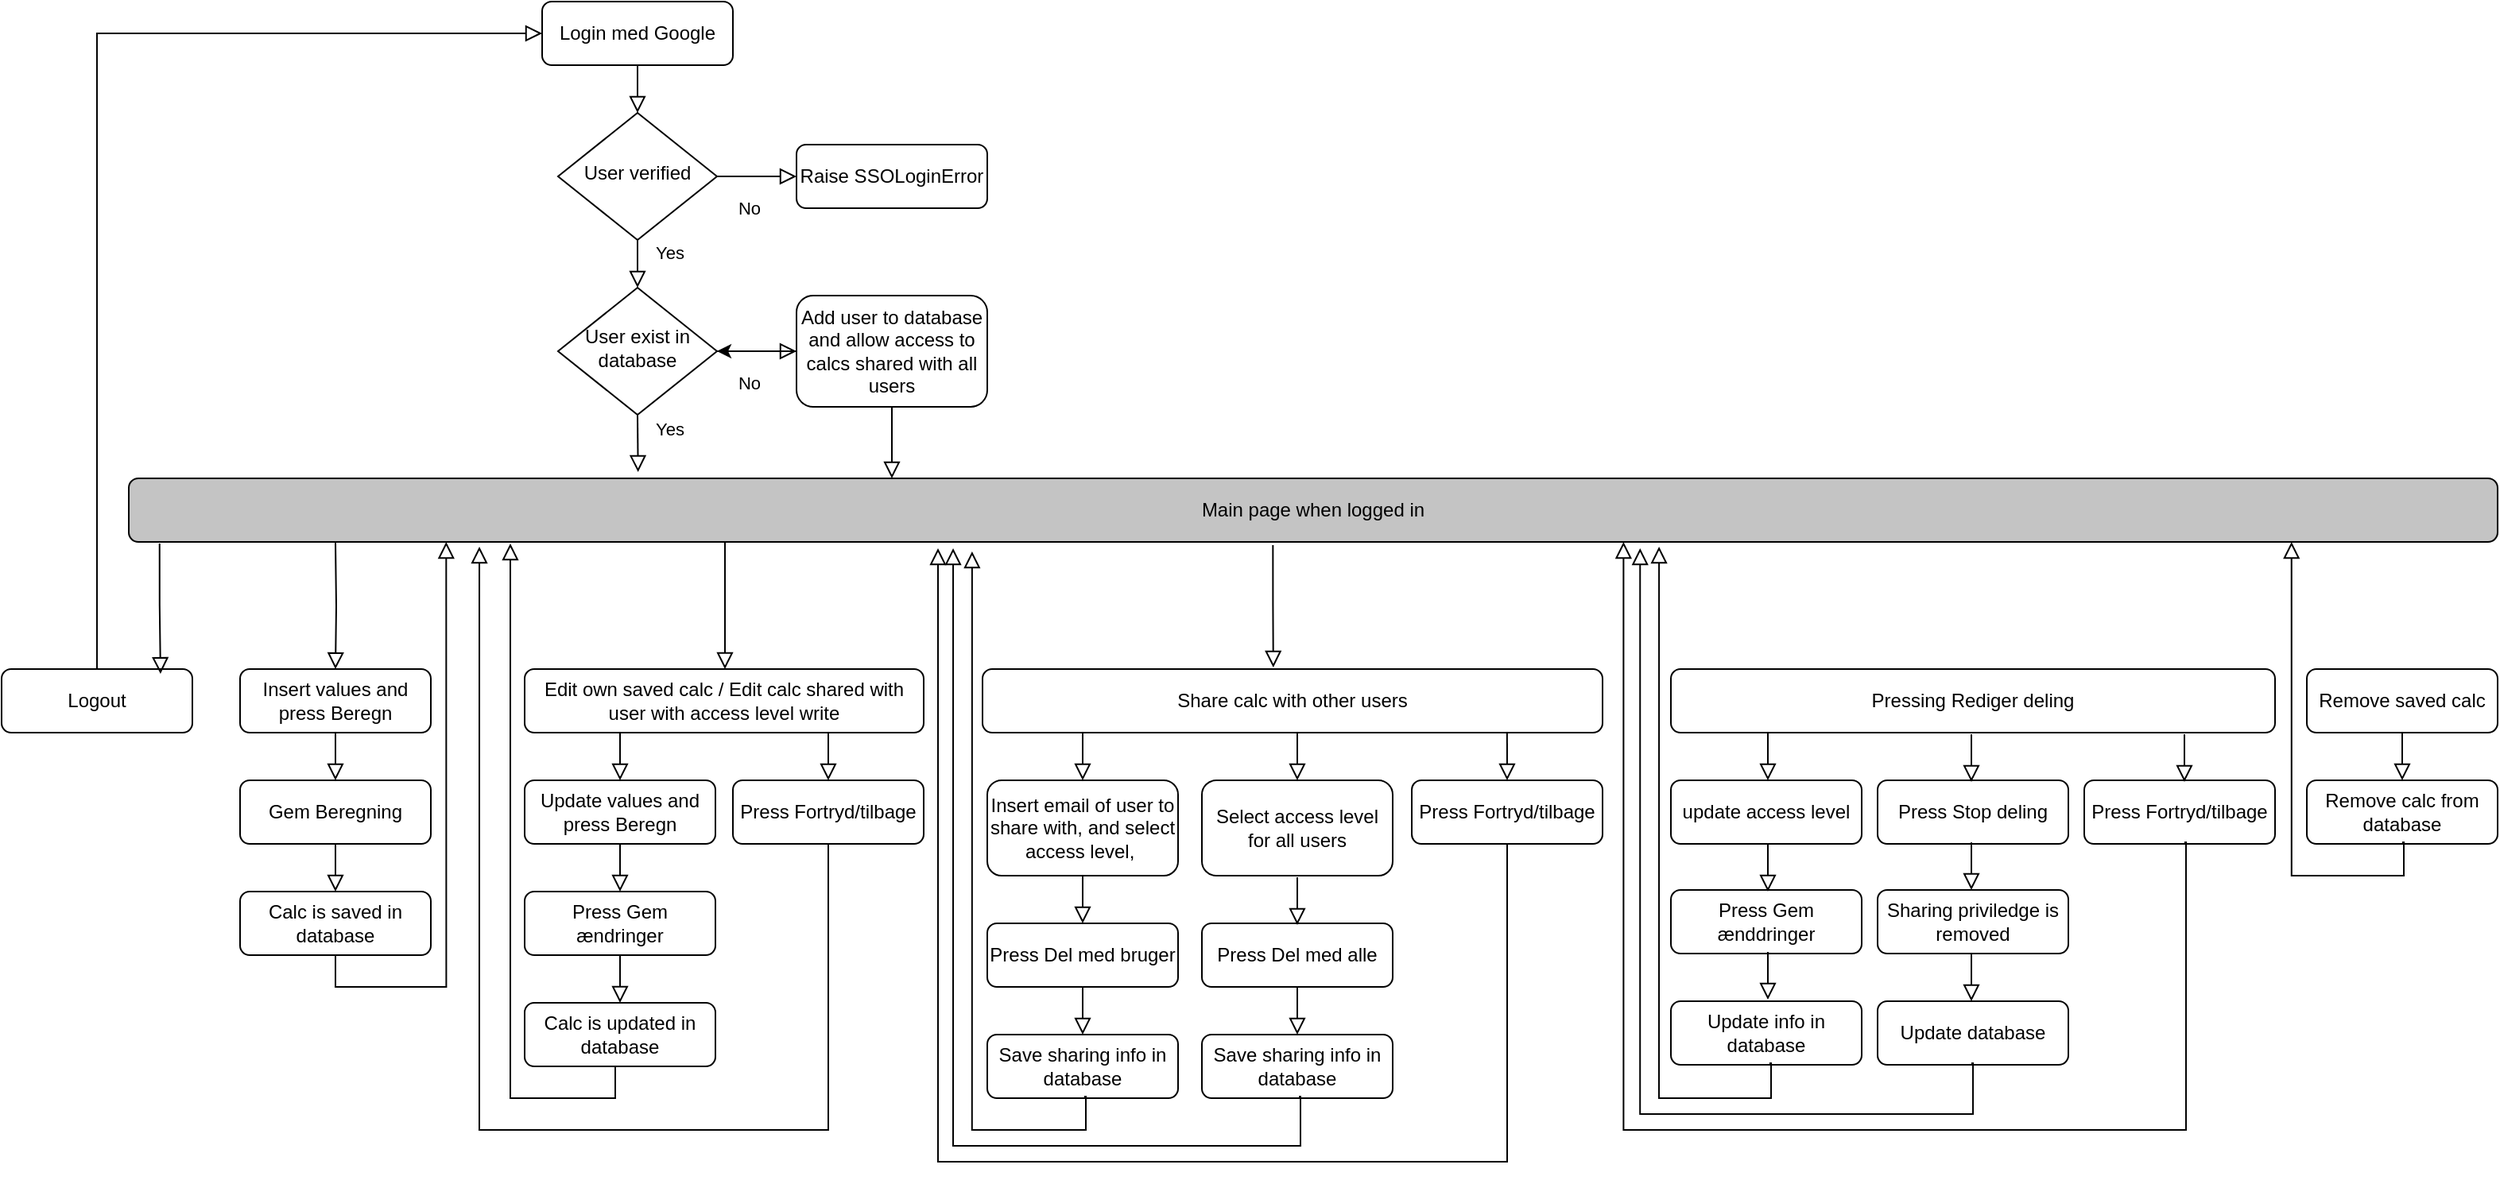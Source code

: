 <mxfile version="24.2.7" type="github">
  <diagram id="C5RBs43oDa-KdzZeNtuy" name="Page-1">
    <mxGraphModel dx="2501" dy="738" grid="1" gridSize="10" guides="1" tooltips="1" connect="1" arrows="1" fold="1" page="1" pageScale="1" pageWidth="827" pageHeight="1169" math="0" shadow="0">
      <root>
        <mxCell id="WIyWlLk6GJQsqaUBKTNV-0" />
        <mxCell id="WIyWlLk6GJQsqaUBKTNV-1" parent="WIyWlLk6GJQsqaUBKTNV-0" />
        <mxCell id="WIyWlLk6GJQsqaUBKTNV-2" value="" style="rounded=0;html=1;jettySize=auto;orthogonalLoop=1;fontSize=11;endArrow=block;endFill=0;endSize=8;strokeWidth=1;shadow=0;labelBackgroundColor=none;edgeStyle=orthogonalEdgeStyle;" parent="WIyWlLk6GJQsqaUBKTNV-1" source="WIyWlLk6GJQsqaUBKTNV-3" target="WIyWlLk6GJQsqaUBKTNV-6" edge="1">
          <mxGeometry relative="1" as="geometry" />
        </mxCell>
        <mxCell id="WIyWlLk6GJQsqaUBKTNV-3" value="Login med Google" style="rounded=1;whiteSpace=wrap;html=1;fontSize=12;glass=0;strokeWidth=1;shadow=0;" parent="WIyWlLk6GJQsqaUBKTNV-1" vertex="1">
          <mxGeometry x="160" y="10" width="120" height="40" as="geometry" />
        </mxCell>
        <mxCell id="WIyWlLk6GJQsqaUBKTNV-4" value="Yes" style="rounded=0;html=1;jettySize=auto;orthogonalLoop=1;fontSize=11;endArrow=block;endFill=0;endSize=8;strokeWidth=1;shadow=0;labelBackgroundColor=none;edgeStyle=orthogonalEdgeStyle;entryX=0.215;entryY=-0.1;entryDx=0;entryDy=0;exitX=0.5;exitY=1;exitDx=0;exitDy=0;entryPerimeter=0;" parent="WIyWlLk6GJQsqaUBKTNV-1" source="Q3oNOnc0jlqtuhzdjWef-12" target="Q3oNOnc0jlqtuhzdjWef-0" edge="1">
          <mxGeometry x="-0.5" y="20" relative="1" as="geometry">
            <mxPoint as="offset" />
            <mxPoint x="220" y="290" as="targetPoint" />
            <Array as="points" />
          </mxGeometry>
        </mxCell>
        <mxCell id="WIyWlLk6GJQsqaUBKTNV-5" value="No" style="edgeStyle=orthogonalEdgeStyle;rounded=0;html=1;jettySize=auto;orthogonalLoop=1;fontSize=11;endArrow=block;endFill=0;endSize=8;strokeWidth=1;shadow=0;labelBackgroundColor=none;entryX=0;entryY=0.5;entryDx=0;entryDy=0;" parent="WIyWlLk6GJQsqaUBKTNV-1" source="WIyWlLk6GJQsqaUBKTNV-6" target="WIyWlLk6GJQsqaUBKTNV-7" edge="1">
          <mxGeometry x="-0.2" y="-20" relative="1" as="geometry">
            <mxPoint as="offset" />
            <mxPoint x="320" y="140" as="targetPoint" />
            <Array as="points">
              <mxPoint x="310" y="120" />
              <mxPoint x="310" y="120" />
            </Array>
          </mxGeometry>
        </mxCell>
        <mxCell id="WIyWlLk6GJQsqaUBKTNV-6" value="User verified" style="rhombus;whiteSpace=wrap;html=1;shadow=0;fontFamily=Helvetica;fontSize=12;align=center;strokeWidth=1;spacing=6;spacingTop=-4;" parent="WIyWlLk6GJQsqaUBKTNV-1" vertex="1">
          <mxGeometry x="170" y="80" width="100" height="80" as="geometry" />
        </mxCell>
        <mxCell id="WIyWlLk6GJQsqaUBKTNV-7" value="Raise SSOLoginError" style="rounded=1;whiteSpace=wrap;html=1;fontSize=12;glass=0;strokeWidth=1;shadow=0;" parent="WIyWlLk6GJQsqaUBKTNV-1" vertex="1">
          <mxGeometry x="320" y="100" width="120" height="40" as="geometry" />
        </mxCell>
        <mxCell id="WIyWlLk6GJQsqaUBKTNV-8" value="" style="rounded=0;html=1;jettySize=auto;orthogonalLoop=1;fontSize=11;endArrow=block;endFill=0;endSize=8;strokeWidth=1;shadow=0;labelBackgroundColor=none;edgeStyle=orthogonalEdgeStyle;" parent="WIyWlLk6GJQsqaUBKTNV-1" target="WIyWlLk6GJQsqaUBKTNV-11" edge="1">
          <mxGeometry x="0.333" y="20" relative="1" as="geometry">
            <mxPoint as="offset" />
            <mxPoint x="30" y="350" as="sourcePoint" />
          </mxGeometry>
        </mxCell>
        <mxCell id="WIyWlLk6GJQsqaUBKTNV-9" value="" style="edgeStyle=orthogonalEdgeStyle;rounded=0;html=1;jettySize=auto;orthogonalLoop=1;fontSize=11;endArrow=block;endFill=0;endSize=8;strokeWidth=1;shadow=0;labelBackgroundColor=none;exitX=0.25;exitY=1;exitDx=0;exitDy=0;" parent="WIyWlLk6GJQsqaUBKTNV-1" source="Q3oNOnc0jlqtuhzdjWef-0" target="WIyWlLk6GJQsqaUBKTNV-12" edge="1">
          <mxGeometry y="10" relative="1" as="geometry">
            <mxPoint as="offset" />
            <mxPoint x="209" y="353" as="sourcePoint" />
            <Array as="points">
              <mxPoint x="275" y="350" />
            </Array>
          </mxGeometry>
        </mxCell>
        <mxCell id="WIyWlLk6GJQsqaUBKTNV-11" value="Insert values and press Beregn" style="rounded=1;whiteSpace=wrap;html=1;fontSize=12;glass=0;strokeWidth=1;shadow=0;" parent="WIyWlLk6GJQsqaUBKTNV-1" vertex="1">
          <mxGeometry x="-30" y="430" width="120" height="40" as="geometry" />
        </mxCell>
        <mxCell id="WIyWlLk6GJQsqaUBKTNV-12" value="Edit own saved calc / Edit calc shared with user with access level write" style="rounded=1;whiteSpace=wrap;html=1;fontSize=12;glass=0;strokeWidth=1;shadow=0;" parent="WIyWlLk6GJQsqaUBKTNV-1" vertex="1">
          <mxGeometry x="149" y="430" width="251" height="40" as="geometry" />
        </mxCell>
        <mxCell id="Q3oNOnc0jlqtuhzdjWef-0" value="Main page when logged in" style="rounded=1;whiteSpace=wrap;html=1;fontSize=12;glass=0;strokeWidth=1;shadow=0;fillColor=#C4C4C4;" vertex="1" parent="WIyWlLk6GJQsqaUBKTNV-1">
          <mxGeometry x="-100" y="310" width="1490" height="40" as="geometry" />
        </mxCell>
        <mxCell id="Q3oNOnc0jlqtuhzdjWef-1" value="Logout" style="rounded=1;whiteSpace=wrap;html=1;fontSize=12;glass=0;strokeWidth=1;shadow=0;" vertex="1" parent="WIyWlLk6GJQsqaUBKTNV-1">
          <mxGeometry x="-180" y="430" width="120" height="40" as="geometry" />
        </mxCell>
        <mxCell id="Q3oNOnc0jlqtuhzdjWef-3" value="" style="edgeStyle=orthogonalEdgeStyle;rounded=0;html=1;jettySize=auto;orthogonalLoop=1;fontSize=11;endArrow=block;endFill=0;endSize=8;strokeWidth=1;shadow=0;labelBackgroundColor=none;exitX=0.5;exitY=0;exitDx=0;exitDy=0;entryX=0;entryY=0.5;entryDx=0;entryDy=0;" edge="1" parent="WIyWlLk6GJQsqaUBKTNV-1" source="Q3oNOnc0jlqtuhzdjWef-1" target="WIyWlLk6GJQsqaUBKTNV-3">
          <mxGeometry y="10" relative="1" as="geometry">
            <mxPoint as="offset" />
            <mxPoint x="170" y="340" as="sourcePoint" />
            <mxPoint x="100" y="340" as="targetPoint" />
          </mxGeometry>
        </mxCell>
        <mxCell id="Q3oNOnc0jlqtuhzdjWef-5" value="" style="rounded=0;html=1;jettySize=auto;orthogonalLoop=1;fontSize=11;endArrow=block;endFill=0;endSize=8;strokeWidth=1;shadow=0;labelBackgroundColor=none;edgeStyle=orthogonalEdgeStyle;exitX=0.5;exitY=1;exitDx=0;exitDy=0;entryX=0.5;entryY=0;entryDx=0;entryDy=0;" edge="1" parent="WIyWlLk6GJQsqaUBKTNV-1" source="WIyWlLk6GJQsqaUBKTNV-11">
          <mxGeometry x="0.333" y="20" relative="1" as="geometry">
            <mxPoint as="offset" />
            <mxPoint x="230" y="360" as="sourcePoint" />
            <mxPoint x="30" y="500" as="targetPoint" />
          </mxGeometry>
        </mxCell>
        <mxCell id="Q3oNOnc0jlqtuhzdjWef-6" value="Gem Beregning" style="rounded=1;whiteSpace=wrap;html=1;fontSize=12;glass=0;strokeWidth=1;shadow=0;" vertex="1" parent="WIyWlLk6GJQsqaUBKTNV-1">
          <mxGeometry x="-30" y="500" width="120" height="40" as="geometry" />
        </mxCell>
        <mxCell id="Q3oNOnc0jlqtuhzdjWef-8" value="Calc is saved in database" style="rounded=1;whiteSpace=wrap;html=1;fontSize=12;glass=0;strokeWidth=1;shadow=0;" vertex="1" parent="WIyWlLk6GJQsqaUBKTNV-1">
          <mxGeometry x="-30" y="570" width="120" height="40" as="geometry" />
        </mxCell>
        <mxCell id="Q3oNOnc0jlqtuhzdjWef-9" value="" style="rounded=0;html=1;jettySize=auto;orthogonalLoop=1;fontSize=11;endArrow=block;endFill=0;endSize=8;strokeWidth=1;shadow=0;labelBackgroundColor=none;edgeStyle=orthogonalEdgeStyle;entryX=0.5;entryY=0;entryDx=0;entryDy=0;" edge="1" parent="WIyWlLk6GJQsqaUBKTNV-1" target="Q3oNOnc0jlqtuhzdjWef-8">
          <mxGeometry x="0.333" y="20" relative="1" as="geometry">
            <mxPoint as="offset" />
            <mxPoint x="30" y="540" as="sourcePoint" />
            <mxPoint x="40" y="510" as="targetPoint" />
          </mxGeometry>
        </mxCell>
        <mxCell id="Q3oNOnc0jlqtuhzdjWef-12" value="User exist in database" style="rhombus;whiteSpace=wrap;html=1;shadow=0;fontFamily=Helvetica;fontSize=12;align=center;strokeWidth=1;spacing=6;spacingTop=-4;" vertex="1" parent="WIyWlLk6GJQsqaUBKTNV-1">
          <mxGeometry x="170" y="190" width="100" height="80" as="geometry" />
        </mxCell>
        <mxCell id="Q3oNOnc0jlqtuhzdjWef-13" value="Yes" style="rounded=0;html=1;jettySize=auto;orthogonalLoop=1;fontSize=11;endArrow=block;endFill=0;endSize=8;strokeWidth=1;shadow=0;labelBackgroundColor=none;edgeStyle=orthogonalEdgeStyle;exitX=0.5;exitY=1;exitDx=0;exitDy=0;" edge="1" parent="WIyWlLk6GJQsqaUBKTNV-1" source="WIyWlLk6GJQsqaUBKTNV-6">
          <mxGeometry x="-0.5" y="20" relative="1" as="geometry">
            <mxPoint as="offset" />
            <mxPoint x="230" y="290" as="sourcePoint" />
            <mxPoint x="220" y="190" as="targetPoint" />
          </mxGeometry>
        </mxCell>
        <mxCell id="Q3oNOnc0jlqtuhzdjWef-14" value="No" style="edgeStyle=orthogonalEdgeStyle;rounded=0;html=1;jettySize=auto;orthogonalLoop=1;fontSize=11;endArrow=block;endFill=0;endSize=8;strokeWidth=1;shadow=0;labelBackgroundColor=none;entryX=0;entryY=0.5;entryDx=0;entryDy=0;" edge="1" parent="WIyWlLk6GJQsqaUBKTNV-1">
          <mxGeometry x="-0.2" y="-20" relative="1" as="geometry">
            <mxPoint as="offset" />
            <mxPoint x="270" y="230" as="sourcePoint" />
            <mxPoint x="320" y="230" as="targetPoint" />
            <Array as="points">
              <mxPoint x="310" y="230" />
              <mxPoint x="310" y="230" />
            </Array>
          </mxGeometry>
        </mxCell>
        <mxCell id="Q3oNOnc0jlqtuhzdjWef-16" value="" style="edgeStyle=orthogonalEdgeStyle;rounded=0;orthogonalLoop=1;jettySize=auto;html=1;" edge="1" parent="WIyWlLk6GJQsqaUBKTNV-1" source="Q3oNOnc0jlqtuhzdjWef-15" target="Q3oNOnc0jlqtuhzdjWef-12">
          <mxGeometry relative="1" as="geometry" />
        </mxCell>
        <mxCell id="Q3oNOnc0jlqtuhzdjWef-15" value="Add user to database and allow access to calcs shared with all users" style="rounded=1;whiteSpace=wrap;html=1;fontSize=12;glass=0;strokeWidth=1;shadow=0;" vertex="1" parent="WIyWlLk6GJQsqaUBKTNV-1">
          <mxGeometry x="320" y="195" width="120" height="70" as="geometry" />
        </mxCell>
        <mxCell id="Q3oNOnc0jlqtuhzdjWef-18" value="Share calc with other users" style="rounded=1;whiteSpace=wrap;html=1;fontSize=12;glass=0;strokeWidth=1;shadow=0;" vertex="1" parent="WIyWlLk6GJQsqaUBKTNV-1">
          <mxGeometry x="437" y="430" width="390" height="40" as="geometry" />
        </mxCell>
        <mxCell id="Q3oNOnc0jlqtuhzdjWef-19" value="" style="edgeStyle=orthogonalEdgeStyle;rounded=0;html=1;jettySize=auto;orthogonalLoop=1;fontSize=11;endArrow=block;endFill=0;endSize=8;strokeWidth=1;shadow=0;labelBackgroundColor=none;exitX=0.25;exitY=1;exitDx=0;exitDy=0;entryX=0.5;entryY=0;entryDx=0;entryDy=0;" edge="1" parent="WIyWlLk6GJQsqaUBKTNV-1" source="WIyWlLk6GJQsqaUBKTNV-12" target="Q3oNOnc0jlqtuhzdjWef-22">
          <mxGeometry y="10" relative="1" as="geometry">
            <mxPoint as="offset" />
            <mxPoint x="229" y="360" as="sourcePoint" />
            <mxPoint x="229" y="530" as="targetPoint" />
            <Array as="points" />
          </mxGeometry>
        </mxCell>
        <mxCell id="Q3oNOnc0jlqtuhzdjWef-22" value="Update values and press Beregn" style="rounded=1;whiteSpace=wrap;html=1;fontSize=12;glass=0;strokeWidth=1;shadow=0;" vertex="1" parent="WIyWlLk6GJQsqaUBKTNV-1">
          <mxGeometry x="149" y="500" width="120" height="40" as="geometry" />
        </mxCell>
        <mxCell id="Q3oNOnc0jlqtuhzdjWef-23" value="" style="edgeStyle=orthogonalEdgeStyle;rounded=0;html=1;jettySize=auto;orthogonalLoop=1;fontSize=11;endArrow=block;endFill=0;endSize=8;strokeWidth=1;shadow=0;labelBackgroundColor=none;exitX=0.5;exitY=1;exitDx=0;exitDy=0;entryX=0.5;entryY=0;entryDx=0;entryDy=0;" edge="1" parent="WIyWlLk6GJQsqaUBKTNV-1" target="Q3oNOnc0jlqtuhzdjWef-24">
          <mxGeometry y="10" relative="1" as="geometry">
            <mxPoint as="offset" />
            <mxPoint x="209" y="540" as="sourcePoint" />
            <mxPoint x="229" y="600" as="targetPoint" />
            <Array as="points" />
          </mxGeometry>
        </mxCell>
        <mxCell id="Q3oNOnc0jlqtuhzdjWef-24" value="Press Gem ændringer" style="rounded=1;whiteSpace=wrap;html=1;fontSize=12;glass=0;strokeWidth=1;shadow=0;" vertex="1" parent="WIyWlLk6GJQsqaUBKTNV-1">
          <mxGeometry x="149" y="570" width="120" height="40" as="geometry" />
        </mxCell>
        <mxCell id="Q3oNOnc0jlqtuhzdjWef-25" value="" style="edgeStyle=orthogonalEdgeStyle;rounded=0;html=1;jettySize=auto;orthogonalLoop=1;fontSize=11;endArrow=block;endFill=0;endSize=8;strokeWidth=1;shadow=0;labelBackgroundColor=none;exitX=0.5;exitY=1;exitDx=0;exitDy=0;entryX=0.5;entryY=0;entryDx=0;entryDy=0;" edge="1" parent="WIyWlLk6GJQsqaUBKTNV-1" target="Q3oNOnc0jlqtuhzdjWef-26">
          <mxGeometry y="10" relative="1" as="geometry">
            <mxPoint as="offset" />
            <mxPoint x="209" y="610" as="sourcePoint" />
            <mxPoint x="229" y="670" as="targetPoint" />
            <Array as="points" />
          </mxGeometry>
        </mxCell>
        <mxCell id="Q3oNOnc0jlqtuhzdjWef-26" value="Calc is updated in database" style="rounded=1;whiteSpace=wrap;html=1;fontSize=12;glass=0;strokeWidth=1;shadow=0;" vertex="1" parent="WIyWlLk6GJQsqaUBKTNV-1">
          <mxGeometry x="149" y="640" width="120" height="40" as="geometry" />
        </mxCell>
        <mxCell id="Q3oNOnc0jlqtuhzdjWef-29" value="" style="rounded=0;html=1;jettySize=auto;orthogonalLoop=1;fontSize=11;endArrow=block;endFill=0;endSize=8;strokeWidth=1;shadow=0;labelBackgroundColor=none;edgeStyle=orthogonalEdgeStyle;exitX=0.5;exitY=1;exitDx=0;exitDy=0;entryX=0.134;entryY=1;entryDx=0;entryDy=0;entryPerimeter=0;" edge="1" parent="WIyWlLk6GJQsqaUBKTNV-1" source="Q3oNOnc0jlqtuhzdjWef-8" target="Q3oNOnc0jlqtuhzdjWef-0">
          <mxGeometry x="0.333" y="20" relative="1" as="geometry">
            <mxPoint as="offset" />
            <mxPoint x="40" y="620" as="sourcePoint" />
            <mxPoint x="106" y="270" as="targetPoint" />
            <Array as="points">
              <mxPoint x="30" y="630" />
              <mxPoint x="100" y="630" />
            </Array>
          </mxGeometry>
        </mxCell>
        <mxCell id="Q3oNOnc0jlqtuhzdjWef-30" value="" style="edgeStyle=orthogonalEdgeStyle;rounded=0;html=1;jettySize=auto;orthogonalLoop=1;fontSize=11;endArrow=block;endFill=0;endSize=8;strokeWidth=1;shadow=0;labelBackgroundColor=none;exitX=0.5;exitY=1;exitDx=0;exitDy=0;" edge="1" parent="WIyWlLk6GJQsqaUBKTNV-1">
          <mxGeometry y="10" relative="1" as="geometry">
            <mxPoint as="offset" />
            <mxPoint x="206" y="680" as="sourcePoint" />
            <mxPoint x="140" y="351" as="targetPoint" />
            <Array as="points">
              <mxPoint x="206" y="700" />
              <mxPoint x="140" y="700" />
              <mxPoint x="140" y="351" />
            </Array>
          </mxGeometry>
        </mxCell>
        <mxCell id="Q3oNOnc0jlqtuhzdjWef-31" value="Press Fortryd/tilbage" style="rounded=1;whiteSpace=wrap;html=1;fontSize=12;glass=0;strokeWidth=1;shadow=0;" vertex="1" parent="WIyWlLk6GJQsqaUBKTNV-1">
          <mxGeometry x="280" y="500" width="120" height="40" as="geometry" />
        </mxCell>
        <mxCell id="Q3oNOnc0jlqtuhzdjWef-33" value="" style="edgeStyle=orthogonalEdgeStyle;rounded=0;html=1;jettySize=auto;orthogonalLoop=1;fontSize=11;endArrow=block;endFill=0;endSize=8;strokeWidth=1;shadow=0;labelBackgroundColor=none;exitX=0.75;exitY=1;exitDx=0;exitDy=0;entryX=0.5;entryY=0;entryDx=0;entryDy=0;" edge="1" parent="WIyWlLk6GJQsqaUBKTNV-1" source="WIyWlLk6GJQsqaUBKTNV-12" target="Q3oNOnc0jlqtuhzdjWef-31">
          <mxGeometry y="10" relative="1" as="geometry">
            <mxPoint as="offset" />
            <mxPoint x="219" y="550" as="sourcePoint" />
            <mxPoint x="219" y="580" as="targetPoint" />
            <Array as="points" />
          </mxGeometry>
        </mxCell>
        <mxCell id="Q3oNOnc0jlqtuhzdjWef-34" value="" style="edgeStyle=orthogonalEdgeStyle;rounded=0;html=1;jettySize=auto;orthogonalLoop=1;fontSize=11;endArrow=block;endFill=0;endSize=8;strokeWidth=1;shadow=0;labelBackgroundColor=none;exitX=0.5;exitY=1;exitDx=0;exitDy=0;entryX=0.148;entryY=1.075;entryDx=0;entryDy=0;entryPerimeter=0;" edge="1" parent="WIyWlLk6GJQsqaUBKTNV-1" source="Q3oNOnc0jlqtuhzdjWef-31" target="Q3oNOnc0jlqtuhzdjWef-0">
          <mxGeometry y="10" relative="1" as="geometry">
            <mxPoint as="offset" />
            <mxPoint x="347" y="480" as="sourcePoint" />
            <mxPoint x="418" y="350" as="targetPoint" />
            <Array as="points">
              <mxPoint x="340" y="720" />
              <mxPoint x="121" y="720" />
            </Array>
          </mxGeometry>
        </mxCell>
        <mxCell id="Q3oNOnc0jlqtuhzdjWef-39" value="" style="rounded=0;html=1;jettySize=auto;orthogonalLoop=1;fontSize=11;endArrow=block;endFill=0;endSize=8;strokeWidth=1;shadow=0;labelBackgroundColor=none;edgeStyle=orthogonalEdgeStyle;exitX=0.5;exitY=1;exitDx=0;exitDy=0;" edge="1" parent="WIyWlLk6GJQsqaUBKTNV-1" source="Q3oNOnc0jlqtuhzdjWef-15">
          <mxGeometry x="0.333" y="20" relative="1" as="geometry">
            <mxPoint as="offset" />
            <mxPoint x="40" y="480" as="sourcePoint" />
            <mxPoint x="380" y="310" as="targetPoint" />
          </mxGeometry>
        </mxCell>
        <mxCell id="Q3oNOnc0jlqtuhzdjWef-40" value="Insert email of user to share with, and select access level,&amp;nbsp;" style="rounded=1;whiteSpace=wrap;html=1;fontSize=12;glass=0;strokeWidth=1;shadow=0;" vertex="1" parent="WIyWlLk6GJQsqaUBKTNV-1">
          <mxGeometry x="440" y="500" width="120" height="60" as="geometry" />
        </mxCell>
        <mxCell id="Q3oNOnc0jlqtuhzdjWef-41" value="Press Del med bruger" style="rounded=1;whiteSpace=wrap;html=1;fontSize=12;glass=0;strokeWidth=1;shadow=0;" vertex="1" parent="WIyWlLk6GJQsqaUBKTNV-1">
          <mxGeometry x="440" y="590" width="120" height="40" as="geometry" />
        </mxCell>
        <mxCell id="Q3oNOnc0jlqtuhzdjWef-42" value="Select access level for all users" style="rounded=1;whiteSpace=wrap;html=1;fontSize=12;glass=0;strokeWidth=1;shadow=0;" vertex="1" parent="WIyWlLk6GJQsqaUBKTNV-1">
          <mxGeometry x="575" y="500" width="120" height="60" as="geometry" />
        </mxCell>
        <mxCell id="Q3oNOnc0jlqtuhzdjWef-43" value="Press Del med alle" style="rounded=1;whiteSpace=wrap;html=1;fontSize=12;glass=0;strokeWidth=1;shadow=0;" vertex="1" parent="WIyWlLk6GJQsqaUBKTNV-1">
          <mxGeometry x="575" y="590" width="120" height="40" as="geometry" />
        </mxCell>
        <mxCell id="Q3oNOnc0jlqtuhzdjWef-44" value="Press Fortryd/tilbage" style="rounded=1;whiteSpace=wrap;html=1;fontSize=12;glass=0;strokeWidth=1;shadow=0;" vertex="1" parent="WIyWlLk6GJQsqaUBKTNV-1">
          <mxGeometry x="707" y="500" width="120" height="40" as="geometry" />
        </mxCell>
        <mxCell id="Q3oNOnc0jlqtuhzdjWef-45" value="Save sharing info in database" style="rounded=1;whiteSpace=wrap;html=1;fontSize=12;glass=0;strokeWidth=1;shadow=0;" vertex="1" parent="WIyWlLk6GJQsqaUBKTNV-1">
          <mxGeometry x="440" y="660" width="120" height="40" as="geometry" />
        </mxCell>
        <mxCell id="Q3oNOnc0jlqtuhzdjWef-46" value="Save sharing info in database" style="rounded=1;whiteSpace=wrap;html=1;fontSize=12;glass=0;strokeWidth=1;shadow=0;" vertex="1" parent="WIyWlLk6GJQsqaUBKTNV-1">
          <mxGeometry x="575" y="660" width="120" height="40" as="geometry" />
        </mxCell>
        <mxCell id="Q3oNOnc0jlqtuhzdjWef-47" value="Pressing Rediger deling" style="rounded=1;whiteSpace=wrap;html=1;fontSize=12;glass=0;strokeWidth=1;shadow=0;" vertex="1" parent="WIyWlLk6GJQsqaUBKTNV-1">
          <mxGeometry x="870" y="430" width="380" height="40" as="geometry" />
        </mxCell>
        <mxCell id="Q3oNOnc0jlqtuhzdjWef-48" value="Press Fortryd/tilbage" style="rounded=1;whiteSpace=wrap;html=1;fontSize=12;glass=0;strokeWidth=1;shadow=0;" vertex="1" parent="WIyWlLk6GJQsqaUBKTNV-1">
          <mxGeometry x="1130" y="500" width="120" height="40" as="geometry" />
        </mxCell>
        <mxCell id="Q3oNOnc0jlqtuhzdjWef-49" value="update access level" style="rounded=1;whiteSpace=wrap;html=1;fontSize=12;glass=0;strokeWidth=1;shadow=0;" vertex="1" parent="WIyWlLk6GJQsqaUBKTNV-1">
          <mxGeometry x="870" y="500" width="120" height="40" as="geometry" />
        </mxCell>
        <mxCell id="Q3oNOnc0jlqtuhzdjWef-50" value="Press Gem ænddringer" style="rounded=1;whiteSpace=wrap;html=1;fontSize=12;glass=0;strokeWidth=1;shadow=0;" vertex="1" parent="WIyWlLk6GJQsqaUBKTNV-1">
          <mxGeometry x="870" y="569" width="120" height="40" as="geometry" />
        </mxCell>
        <mxCell id="Q3oNOnc0jlqtuhzdjWef-51" value="Press Stop deling" style="rounded=1;whiteSpace=wrap;html=1;fontSize=12;glass=0;strokeWidth=1;shadow=0;" vertex="1" parent="WIyWlLk6GJQsqaUBKTNV-1">
          <mxGeometry x="1000" y="500" width="120" height="40" as="geometry" />
        </mxCell>
        <mxCell id="Q3oNOnc0jlqtuhzdjWef-52" value="Update info in database" style="rounded=1;whiteSpace=wrap;html=1;fontSize=12;glass=0;strokeWidth=1;shadow=0;" vertex="1" parent="WIyWlLk6GJQsqaUBKTNV-1">
          <mxGeometry x="870" y="639" width="120" height="40" as="geometry" />
        </mxCell>
        <mxCell id="Q3oNOnc0jlqtuhzdjWef-53" value="Update database" style="rounded=1;whiteSpace=wrap;html=1;fontSize=12;glass=0;strokeWidth=1;shadow=0;" vertex="1" parent="WIyWlLk6GJQsqaUBKTNV-1">
          <mxGeometry x="1000" y="639" width="120" height="40" as="geometry" />
        </mxCell>
        <mxCell id="Q3oNOnc0jlqtuhzdjWef-54" value="Sharing priviledge is removed" style="rounded=1;whiteSpace=wrap;html=1;fontSize=12;glass=0;strokeWidth=1;shadow=0;" vertex="1" parent="WIyWlLk6GJQsqaUBKTNV-1">
          <mxGeometry x="1000" y="569" width="120" height="40" as="geometry" />
        </mxCell>
        <mxCell id="Q3oNOnc0jlqtuhzdjWef-55" value="Remove saved calc" style="rounded=1;whiteSpace=wrap;html=1;fontSize=12;glass=0;strokeWidth=1;shadow=0;" vertex="1" parent="WIyWlLk6GJQsqaUBKTNV-1">
          <mxGeometry x="1270" y="430" width="120" height="40" as="geometry" />
        </mxCell>
        <mxCell id="Q3oNOnc0jlqtuhzdjWef-56" value="Remove calc from database" style="rounded=1;whiteSpace=wrap;html=1;fontSize=12;glass=0;strokeWidth=1;shadow=0;" vertex="1" parent="WIyWlLk6GJQsqaUBKTNV-1">
          <mxGeometry x="1270" y="500" width="120" height="40" as="geometry" />
        </mxCell>
        <mxCell id="Q3oNOnc0jlqtuhzdjWef-57" value="" style="rounded=0;html=1;jettySize=auto;orthogonalLoop=1;fontSize=11;endArrow=block;endFill=0;endSize=8;strokeWidth=1;shadow=0;labelBackgroundColor=none;edgeStyle=orthogonalEdgeStyle;exitX=0.013;exitY=1.025;exitDx=0;exitDy=0;exitPerimeter=0;entryX=0.833;entryY=0.075;entryDx=0;entryDy=0;entryPerimeter=0;" edge="1" parent="WIyWlLk6GJQsqaUBKTNV-1" source="Q3oNOnc0jlqtuhzdjWef-0" target="Q3oNOnc0jlqtuhzdjWef-1">
          <mxGeometry x="0.333" y="20" relative="1" as="geometry">
            <mxPoint as="offset" />
            <mxPoint x="40" y="360" as="sourcePoint" />
            <mxPoint x="40" y="440" as="targetPoint" />
          </mxGeometry>
        </mxCell>
        <mxCell id="Q3oNOnc0jlqtuhzdjWef-58" value="" style="rounded=0;html=1;jettySize=auto;orthogonalLoop=1;fontSize=11;endArrow=block;endFill=0;endSize=8;strokeWidth=1;shadow=0;labelBackgroundColor=none;edgeStyle=orthogonalEdgeStyle;exitX=0.483;exitY=1.05;exitDx=0;exitDy=0;exitPerimeter=0;entryX=0.469;entryY=-0.025;entryDx=0;entryDy=0;entryPerimeter=0;" edge="1" parent="WIyWlLk6GJQsqaUBKTNV-1" source="Q3oNOnc0jlqtuhzdjWef-0" target="Q3oNOnc0jlqtuhzdjWef-18">
          <mxGeometry x="0.333" y="20" relative="1" as="geometry">
            <mxPoint as="offset" />
            <mxPoint x="40" y="360" as="sourcePoint" />
            <mxPoint x="40" y="440" as="targetPoint" />
          </mxGeometry>
        </mxCell>
        <mxCell id="Q3oNOnc0jlqtuhzdjWef-60" value="" style="rounded=0;html=1;jettySize=auto;orthogonalLoop=1;fontSize=11;endArrow=block;endFill=0;endSize=8;strokeWidth=1;shadow=0;labelBackgroundColor=none;edgeStyle=orthogonalEdgeStyle;entryX=0.5;entryY=0;entryDx=0;entryDy=0;" edge="1" parent="WIyWlLk6GJQsqaUBKTNV-1" target="Q3oNOnc0jlqtuhzdjWef-40">
          <mxGeometry x="-0.5" y="20" relative="1" as="geometry">
            <mxPoint as="offset" />
            <mxPoint x="500" y="470" as="sourcePoint" />
            <mxPoint x="230" y="316" as="targetPoint" />
            <Array as="points" />
          </mxGeometry>
        </mxCell>
        <mxCell id="Q3oNOnc0jlqtuhzdjWef-61" value="" style="rounded=0;html=1;jettySize=auto;orthogonalLoop=1;fontSize=11;endArrow=block;endFill=0;endSize=8;strokeWidth=1;shadow=0;labelBackgroundColor=none;edgeStyle=orthogonalEdgeStyle;entryX=0.5;entryY=0;entryDx=0;entryDy=0;exitX=0.5;exitY=1;exitDx=0;exitDy=0;" edge="1" parent="WIyWlLk6GJQsqaUBKTNV-1" source="Q3oNOnc0jlqtuhzdjWef-18" target="Q3oNOnc0jlqtuhzdjWef-42">
          <mxGeometry x="-0.5" y="20" relative="1" as="geometry">
            <mxPoint as="offset" />
            <mxPoint x="510" y="480" as="sourcePoint" />
            <mxPoint x="510" y="510" as="targetPoint" />
            <Array as="points" />
          </mxGeometry>
        </mxCell>
        <mxCell id="Q3oNOnc0jlqtuhzdjWef-62" value="" style="rounded=0;html=1;jettySize=auto;orthogonalLoop=1;fontSize=11;endArrow=block;endFill=0;endSize=8;strokeWidth=1;shadow=0;labelBackgroundColor=none;edgeStyle=orthogonalEdgeStyle;entryX=0.5;entryY=0;entryDx=0;entryDy=0;exitX=0.846;exitY=1;exitDx=0;exitDy=0;exitPerimeter=0;" edge="1" parent="WIyWlLk6GJQsqaUBKTNV-1" source="Q3oNOnc0jlqtuhzdjWef-18" target="Q3oNOnc0jlqtuhzdjWef-44">
          <mxGeometry x="-0.5" y="20" relative="1" as="geometry">
            <mxPoint as="offset" />
            <mxPoint x="642" y="480" as="sourcePoint" />
            <mxPoint x="645" y="510" as="targetPoint" />
            <Array as="points" />
          </mxGeometry>
        </mxCell>
        <mxCell id="Q3oNOnc0jlqtuhzdjWef-63" value="" style="rounded=0;html=1;jettySize=auto;orthogonalLoop=1;fontSize=11;endArrow=block;endFill=0;endSize=8;strokeWidth=1;shadow=0;labelBackgroundColor=none;edgeStyle=orthogonalEdgeStyle;entryX=0.5;entryY=0;entryDx=0;entryDy=0;" edge="1" parent="WIyWlLk6GJQsqaUBKTNV-1" target="Q3oNOnc0jlqtuhzdjWef-41">
          <mxGeometry x="-0.5" y="20" relative="1" as="geometry">
            <mxPoint as="offset" />
            <mxPoint x="500" y="560" as="sourcePoint" />
            <mxPoint x="510" y="510" as="targetPoint" />
            <Array as="points" />
          </mxGeometry>
        </mxCell>
        <mxCell id="Q3oNOnc0jlqtuhzdjWef-64" value="" style="rounded=0;html=1;jettySize=auto;orthogonalLoop=1;fontSize=11;endArrow=block;endFill=0;endSize=8;strokeWidth=1;shadow=0;labelBackgroundColor=none;edgeStyle=orthogonalEdgeStyle;entryX=0.5;entryY=0;entryDx=0;entryDy=0;exitX=0.5;exitY=1;exitDx=0;exitDy=0;" edge="1" parent="WIyWlLk6GJQsqaUBKTNV-1" source="Q3oNOnc0jlqtuhzdjWef-41" target="Q3oNOnc0jlqtuhzdjWef-45">
          <mxGeometry x="-0.5" y="20" relative="1" as="geometry">
            <mxPoint as="offset" />
            <mxPoint x="510" y="570" as="sourcePoint" />
            <mxPoint x="510" y="600" as="targetPoint" />
            <Array as="points" />
          </mxGeometry>
        </mxCell>
        <mxCell id="Q3oNOnc0jlqtuhzdjWef-65" value="" style="rounded=0;html=1;jettySize=auto;orthogonalLoop=1;fontSize=11;endArrow=block;endFill=0;endSize=8;strokeWidth=1;shadow=0;labelBackgroundColor=none;edgeStyle=orthogonalEdgeStyle;entryX=0.5;entryY=0;entryDx=0;entryDy=0;" edge="1" parent="WIyWlLk6GJQsqaUBKTNV-1">
          <mxGeometry x="-0.5" y="20" relative="1" as="geometry">
            <mxPoint as="offset" />
            <mxPoint x="635" y="561" as="sourcePoint" />
            <mxPoint x="635" y="591" as="targetPoint" />
            <Array as="points" />
          </mxGeometry>
        </mxCell>
        <mxCell id="Q3oNOnc0jlqtuhzdjWef-66" value="" style="rounded=0;html=1;jettySize=auto;orthogonalLoop=1;fontSize=11;endArrow=block;endFill=0;endSize=8;strokeWidth=1;shadow=0;labelBackgroundColor=none;edgeStyle=orthogonalEdgeStyle;entryX=0.5;entryY=0;entryDx=0;entryDy=0;" edge="1" parent="WIyWlLk6GJQsqaUBKTNV-1">
          <mxGeometry x="-0.5" y="20" relative="1" as="geometry">
            <mxPoint as="offset" />
            <mxPoint x="635" y="630" as="sourcePoint" />
            <mxPoint x="635" y="660" as="targetPoint" />
            <Array as="points" />
          </mxGeometry>
        </mxCell>
        <mxCell id="Q3oNOnc0jlqtuhzdjWef-67" value="" style="rounded=0;html=1;jettySize=auto;orthogonalLoop=1;fontSize=11;endArrow=block;endFill=0;endSize=8;strokeWidth=1;shadow=0;labelBackgroundColor=none;edgeStyle=orthogonalEdgeStyle;entryX=0.5;entryY=0;entryDx=0;entryDy=0;" edge="1" parent="WIyWlLk6GJQsqaUBKTNV-1">
          <mxGeometry x="-0.5" y="20" relative="1" as="geometry">
            <mxPoint as="offset" />
            <mxPoint x="931" y="608" as="sourcePoint" />
            <mxPoint x="931" y="638" as="targetPoint" />
            <Array as="points" />
          </mxGeometry>
        </mxCell>
        <mxCell id="Q3oNOnc0jlqtuhzdjWef-69" value="" style="rounded=0;html=1;jettySize=auto;orthogonalLoop=1;fontSize=11;endArrow=block;endFill=0;endSize=8;strokeWidth=1;shadow=0;labelBackgroundColor=none;edgeStyle=orthogonalEdgeStyle;entryX=0.5;entryY=0;entryDx=0;entryDy=0;" edge="1" parent="WIyWlLk6GJQsqaUBKTNV-1">
          <mxGeometry x="-0.5" y="20" relative="1" as="geometry">
            <mxPoint as="offset" />
            <mxPoint x="1059" y="609" as="sourcePoint" />
            <mxPoint x="1059" y="639" as="targetPoint" />
            <Array as="points" />
          </mxGeometry>
        </mxCell>
        <mxCell id="Q3oNOnc0jlqtuhzdjWef-74" value="" style="rounded=0;html=1;jettySize=auto;orthogonalLoop=1;fontSize=11;endArrow=block;endFill=0;endSize=8;strokeWidth=1;shadow=0;labelBackgroundColor=none;edgeStyle=orthogonalEdgeStyle;entryX=0.5;entryY=0;entryDx=0;entryDy=0;" edge="1" parent="WIyWlLk6GJQsqaUBKTNV-1">
          <mxGeometry x="-0.5" y="20" relative="1" as="geometry">
            <mxPoint as="offset" />
            <mxPoint x="931" y="540" as="sourcePoint" />
            <mxPoint x="931" y="570" as="targetPoint" />
            <Array as="points" />
          </mxGeometry>
        </mxCell>
        <mxCell id="Q3oNOnc0jlqtuhzdjWef-75" value="" style="rounded=0;html=1;jettySize=auto;orthogonalLoop=1;fontSize=11;endArrow=block;endFill=0;endSize=8;strokeWidth=1;shadow=0;labelBackgroundColor=none;edgeStyle=orthogonalEdgeStyle;entryX=0.5;entryY=0;entryDx=0;entryDy=0;" edge="1" parent="WIyWlLk6GJQsqaUBKTNV-1">
          <mxGeometry x="-0.5" y="20" relative="1" as="geometry">
            <mxPoint as="offset" />
            <mxPoint x="1059" y="539" as="sourcePoint" />
            <mxPoint x="1059" y="569" as="targetPoint" />
            <Array as="points" />
          </mxGeometry>
        </mxCell>
        <mxCell id="Q3oNOnc0jlqtuhzdjWef-76" value="" style="rounded=0;html=1;jettySize=auto;orthogonalLoop=1;fontSize=11;endArrow=block;endFill=0;endSize=8;strokeWidth=1;shadow=0;labelBackgroundColor=none;edgeStyle=orthogonalEdgeStyle;entryX=0.5;entryY=0;entryDx=0;entryDy=0;" edge="1" parent="WIyWlLk6GJQsqaUBKTNV-1">
          <mxGeometry x="-0.5" y="20" relative="1" as="geometry">
            <mxPoint as="offset" />
            <mxPoint x="1193" y="471" as="sourcePoint" />
            <mxPoint x="1193" y="501" as="targetPoint" />
            <Array as="points" />
          </mxGeometry>
        </mxCell>
        <mxCell id="Q3oNOnc0jlqtuhzdjWef-78" value="" style="rounded=0;html=1;jettySize=auto;orthogonalLoop=1;fontSize=11;endArrow=block;endFill=0;endSize=8;strokeWidth=1;shadow=0;labelBackgroundColor=none;edgeStyle=orthogonalEdgeStyle;entryX=0.5;entryY=0;entryDx=0;entryDy=0;" edge="1" parent="WIyWlLk6GJQsqaUBKTNV-1">
          <mxGeometry x="-0.5" y="20" relative="1" as="geometry">
            <mxPoint as="offset" />
            <mxPoint x="931" y="470" as="sourcePoint" />
            <mxPoint x="931" y="500" as="targetPoint" />
            <Array as="points" />
          </mxGeometry>
        </mxCell>
        <mxCell id="Q3oNOnc0jlqtuhzdjWef-79" value="" style="rounded=0;html=1;jettySize=auto;orthogonalLoop=1;fontSize=11;endArrow=block;endFill=0;endSize=8;strokeWidth=1;shadow=0;labelBackgroundColor=none;edgeStyle=orthogonalEdgeStyle;entryX=0.5;entryY=0;entryDx=0;entryDy=0;" edge="1" parent="WIyWlLk6GJQsqaUBKTNV-1">
          <mxGeometry x="-0.5" y="20" relative="1" as="geometry">
            <mxPoint as="offset" />
            <mxPoint x="1059" y="471" as="sourcePoint" />
            <mxPoint x="1059" y="501" as="targetPoint" />
            <Array as="points" />
          </mxGeometry>
        </mxCell>
        <mxCell id="Q3oNOnc0jlqtuhzdjWef-80" value="" style="rounded=0;html=1;jettySize=auto;orthogonalLoop=1;fontSize=11;endArrow=block;endFill=0;endSize=8;strokeWidth=1;shadow=0;labelBackgroundColor=none;edgeStyle=orthogonalEdgeStyle;entryX=0.5;entryY=0;entryDx=0;entryDy=0;" edge="1" parent="WIyWlLk6GJQsqaUBKTNV-1">
          <mxGeometry x="-0.5" y="20" relative="1" as="geometry">
            <mxPoint as="offset" />
            <mxPoint x="1330" y="470" as="sourcePoint" />
            <mxPoint x="1330" y="500" as="targetPoint" />
            <Array as="points" />
          </mxGeometry>
        </mxCell>
        <mxCell id="Q3oNOnc0jlqtuhzdjWef-81" value="" style="rounded=0;html=1;jettySize=auto;orthogonalLoop=1;fontSize=11;endArrow=block;endFill=0;endSize=8;strokeWidth=1;shadow=0;labelBackgroundColor=none;edgeStyle=orthogonalEdgeStyle;entryX=0.356;entryY=1.15;entryDx=0;entryDy=0;entryPerimeter=0;" edge="1" parent="WIyWlLk6GJQsqaUBKTNV-1" target="Q3oNOnc0jlqtuhzdjWef-0">
          <mxGeometry x="-0.5" y="20" relative="1" as="geometry">
            <mxPoint as="offset" />
            <mxPoint x="501" y="699" as="sourcePoint" />
            <mxPoint x="501" y="729" as="targetPoint" />
            <Array as="points">
              <mxPoint x="502" y="699" />
              <mxPoint x="502" y="720" />
              <mxPoint x="430" y="720" />
            </Array>
          </mxGeometry>
        </mxCell>
        <mxCell id="Q3oNOnc0jlqtuhzdjWef-82" value="" style="rounded=0;html=1;jettySize=auto;orthogonalLoop=1;fontSize=11;endArrow=block;endFill=0;endSize=8;strokeWidth=1;shadow=0;labelBackgroundColor=none;edgeStyle=orthogonalEdgeStyle;entryX=0.348;entryY=1.1;entryDx=0;entryDy=0;entryPerimeter=0;" edge="1" parent="WIyWlLk6GJQsqaUBKTNV-1" target="Q3oNOnc0jlqtuhzdjWef-0">
          <mxGeometry x="-0.5" y="20" relative="1" as="geometry">
            <mxPoint as="offset" />
            <mxPoint x="636" y="699" as="sourcePoint" />
            <mxPoint x="636" y="729" as="targetPoint" />
            <Array as="points">
              <mxPoint x="637" y="699" />
              <mxPoint x="637" y="730" />
              <mxPoint x="419" y="730" />
            </Array>
          </mxGeometry>
        </mxCell>
        <mxCell id="Q3oNOnc0jlqtuhzdjWef-84" value="" style="rounded=0;html=1;jettySize=auto;orthogonalLoop=1;fontSize=11;endArrow=block;endFill=0;endSize=8;strokeWidth=1;shadow=0;labelBackgroundColor=none;edgeStyle=orthogonalEdgeStyle;entryX=0.646;entryY=1.075;entryDx=0;entryDy=0;entryPerimeter=0;" edge="1" parent="WIyWlLk6GJQsqaUBKTNV-1" target="Q3oNOnc0jlqtuhzdjWef-0">
          <mxGeometry x="-0.5" y="20" relative="1" as="geometry">
            <mxPoint as="offset" />
            <mxPoint x="932" y="678" as="sourcePoint" />
            <mxPoint x="932" y="708" as="targetPoint" />
            <Array as="points">
              <mxPoint x="933" y="678" />
              <mxPoint x="933" y="700" />
              <mxPoint x="863" y="700" />
            </Array>
          </mxGeometry>
        </mxCell>
        <mxCell id="Q3oNOnc0jlqtuhzdjWef-85" value="" style="rounded=0;html=1;jettySize=auto;orthogonalLoop=1;fontSize=11;endArrow=block;endFill=0;endSize=8;strokeWidth=1;shadow=0;labelBackgroundColor=none;edgeStyle=orthogonalEdgeStyle;entryX=0.638;entryY=1.1;entryDx=0;entryDy=0;entryPerimeter=0;" edge="1" parent="WIyWlLk6GJQsqaUBKTNV-1" target="Q3oNOnc0jlqtuhzdjWef-0">
          <mxGeometry x="-0.5" y="20" relative="1" as="geometry">
            <mxPoint as="offset" />
            <mxPoint x="1059" y="678" as="sourcePoint" />
            <mxPoint x="1059" y="708" as="targetPoint" />
            <Array as="points">
              <mxPoint x="1060" y="678" />
              <mxPoint x="1060" y="710" />
              <mxPoint x="851" y="710" />
            </Array>
          </mxGeometry>
        </mxCell>
        <mxCell id="Q3oNOnc0jlqtuhzdjWef-86" value="" style="rounded=0;html=1;jettySize=auto;orthogonalLoop=1;fontSize=11;endArrow=block;endFill=0;endSize=8;strokeWidth=1;shadow=0;labelBackgroundColor=none;edgeStyle=orthogonalEdgeStyle;entryX=0.631;entryY=1;entryDx=0;entryDy=0;entryPerimeter=0;" edge="1" parent="WIyWlLk6GJQsqaUBKTNV-1" target="Q3oNOnc0jlqtuhzdjWef-0">
          <mxGeometry x="-0.5" y="20" relative="1" as="geometry">
            <mxPoint as="offset" />
            <mxPoint x="1193" y="539" as="sourcePoint" />
            <mxPoint x="1193" y="569" as="targetPoint" />
            <Array as="points">
              <mxPoint x="1194" y="539" />
              <mxPoint x="1194" y="720" />
              <mxPoint x="840" y="720" />
            </Array>
          </mxGeometry>
        </mxCell>
        <mxCell id="Q3oNOnc0jlqtuhzdjWef-87" value="" style="rounded=0;html=1;jettySize=auto;orthogonalLoop=1;fontSize=11;endArrow=block;endFill=0;endSize=8;strokeWidth=1;shadow=0;labelBackgroundColor=none;edgeStyle=orthogonalEdgeStyle;entryX=0.913;entryY=1;entryDx=0;entryDy=0;entryPerimeter=0;" edge="1" parent="WIyWlLk6GJQsqaUBKTNV-1" target="Q3oNOnc0jlqtuhzdjWef-0">
          <mxGeometry x="-0.5" y="20" relative="1" as="geometry">
            <mxPoint as="offset" />
            <mxPoint x="1330" y="539" as="sourcePoint" />
            <mxPoint x="1330" y="569" as="targetPoint" />
            <Array as="points">
              <mxPoint x="1331" y="539" />
              <mxPoint x="1331" y="560" />
              <mxPoint x="1260" y="560" />
            </Array>
          </mxGeometry>
        </mxCell>
        <mxCell id="Q3oNOnc0jlqtuhzdjWef-88" value="" style="rounded=0;html=1;jettySize=auto;orthogonalLoop=1;fontSize=11;endArrow=block;endFill=0;endSize=8;strokeWidth=1;shadow=0;labelBackgroundColor=none;edgeStyle=orthogonalEdgeStyle;entryX=0.348;entryY=1.1;entryDx=0;entryDy=0;entryPerimeter=0;exitX=0.5;exitY=1;exitDx=0;exitDy=0;" edge="1" parent="WIyWlLk6GJQsqaUBKTNV-1" source="Q3oNOnc0jlqtuhzdjWef-44">
          <mxGeometry x="-0.5" y="20" relative="1" as="geometry">
            <mxPoint as="offset" />
            <mxPoint x="626" y="699" as="sourcePoint" />
            <mxPoint x="409" y="354" as="targetPoint" />
            <Array as="points">
              <mxPoint x="767" y="740" />
              <mxPoint x="409" y="740" />
            </Array>
          </mxGeometry>
        </mxCell>
      </root>
    </mxGraphModel>
  </diagram>
</mxfile>
